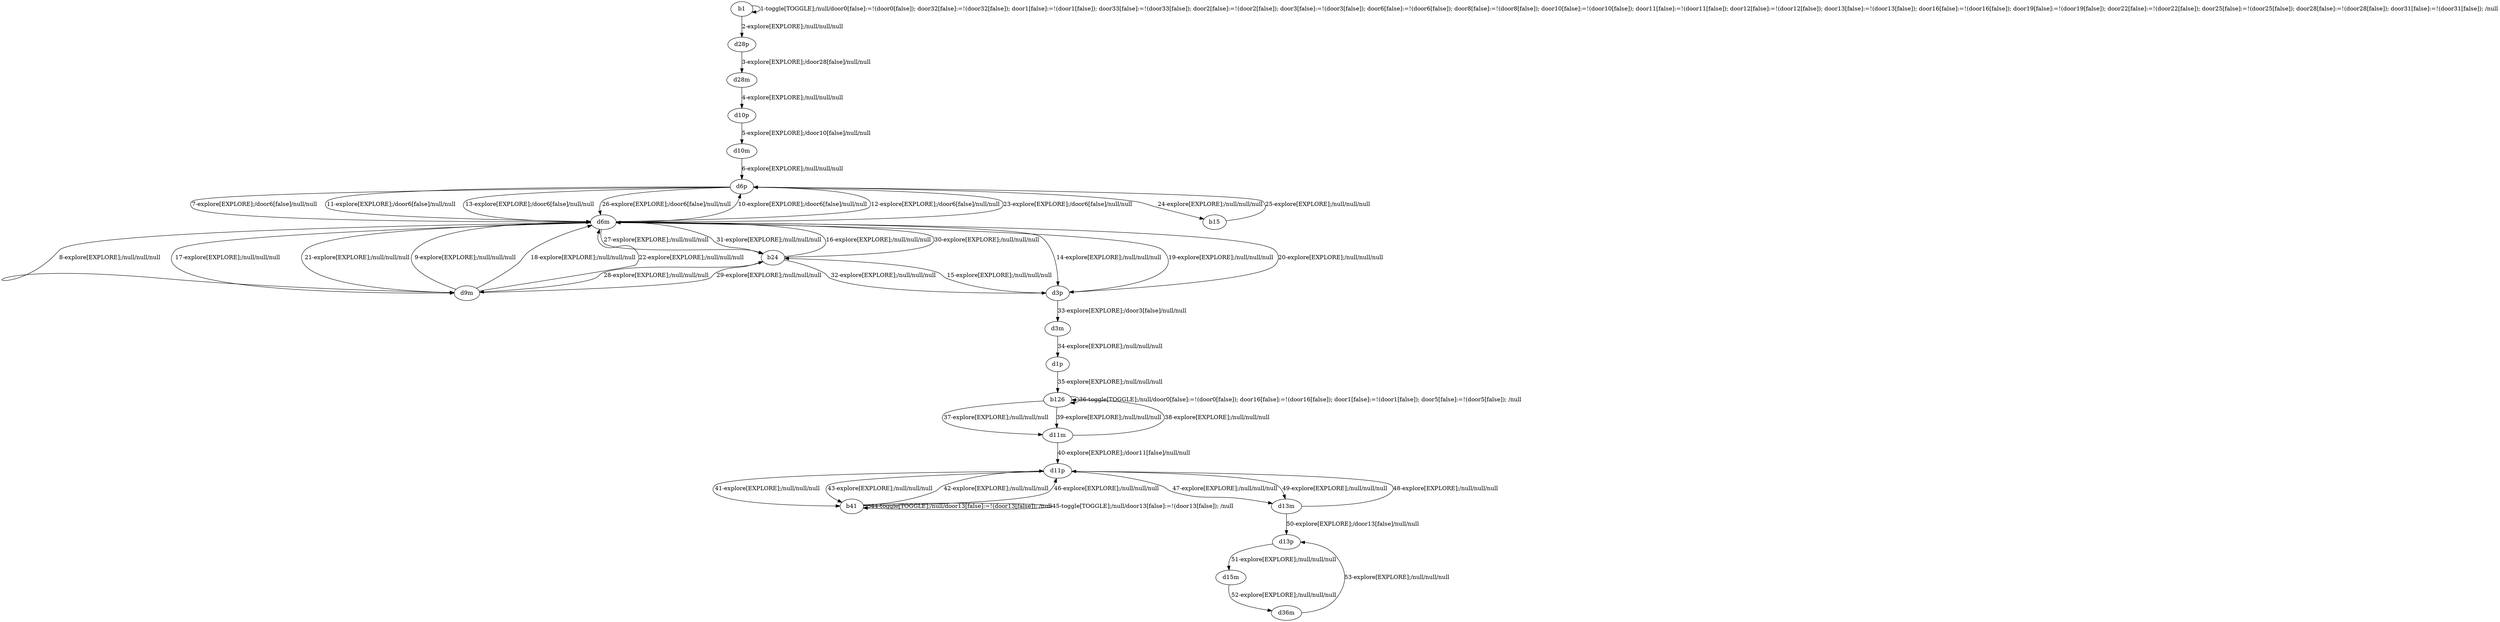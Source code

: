 # Total number of goals covered by this test: 1
# d36m --> d13p

digraph g {
"b1" -> "b1" [label = "1-toggle[TOGGLE];/null/door0[false]:=!(door0[false]); door32[false]:=!(door32[false]); door1[false]:=!(door1[false]); door33[false]:=!(door33[false]); door2[false]:=!(door2[false]); door3[false]:=!(door3[false]); door6[false]:=!(door6[false]); door8[false]:=!(door8[false]); door10[false]:=!(door10[false]); door11[false]:=!(door11[false]); door12[false]:=!(door12[false]); door13[false]:=!(door13[false]); door16[false]:=!(door16[false]); door19[false]:=!(door19[false]); door22[false]:=!(door22[false]); door25[false]:=!(door25[false]); door28[false]:=!(door28[false]); door31[false]:=!(door31[false]); /null"];
"b1" -> "d28p" [label = "2-explore[EXPLORE];/null/null/null"];
"d28p" -> "d28m" [label = "3-explore[EXPLORE];/door28[false]/null/null"];
"d28m" -> "d10p" [label = "4-explore[EXPLORE];/null/null/null"];
"d10p" -> "d10m" [label = "5-explore[EXPLORE];/door10[false]/null/null"];
"d10m" -> "d6p" [label = "6-explore[EXPLORE];/null/null/null"];
"d6p" -> "d6m" [label = "7-explore[EXPLORE];/door6[false]/null/null"];
"d6m" -> "d9m" [label = "8-explore[EXPLORE];/null/null/null"];
"d9m" -> "d6m" [label = "9-explore[EXPLORE];/null/null/null"];
"d6m" -> "d6p" [label = "10-explore[EXPLORE];/door6[false]/null/null"];
"d6p" -> "d6m" [label = "11-explore[EXPLORE];/door6[false]/null/null"];
"d6m" -> "d6p" [label = "12-explore[EXPLORE];/door6[false]/null/null"];
"d6p" -> "d6m" [label = "13-explore[EXPLORE];/door6[false]/null/null"];
"d6m" -> "d3p" [label = "14-explore[EXPLORE];/null/null/null"];
"d3p" -> "b24" [label = "15-explore[EXPLORE];/null/null/null"];
"b24" -> "d6m" [label = "16-explore[EXPLORE];/null/null/null"];
"d6m" -> "d9m" [label = "17-explore[EXPLORE];/null/null/null"];
"d9m" -> "d6m" [label = "18-explore[EXPLORE];/null/null/null"];
"d6m" -> "d3p" [label = "19-explore[EXPLORE];/null/null/null"];
"d3p" -> "d6m" [label = "20-explore[EXPLORE];/null/null/null"];
"d6m" -> "d9m" [label = "21-explore[EXPLORE];/null/null/null"];
"d9m" -> "d6m" [label = "22-explore[EXPLORE];/null/null/null"];
"d6m" -> "d6p" [label = "23-explore[EXPLORE];/door6[false]/null/null"];
"d6p" -> "b15" [label = "24-explore[EXPLORE];/null/null/null"];
"b15" -> "d6p" [label = "25-explore[EXPLORE];/null/null/null"];
"d6p" -> "d6m" [label = "26-explore[EXPLORE];/door6[false]/null/null"];
"d6m" -> "b24" [label = "27-explore[EXPLORE];/null/null/null"];
"b24" -> "d9m" [label = "28-explore[EXPLORE];/null/null/null"];
"d9m" -> "b24" [label = "29-explore[EXPLORE];/null/null/null"];
"b24" -> "d6m" [label = "30-explore[EXPLORE];/null/null/null"];
"d6m" -> "b24" [label = "31-explore[EXPLORE];/null/null/null"];
"b24" -> "d3p" [label = "32-explore[EXPLORE];/null/null/null"];
"d3p" -> "d3m" [label = "33-explore[EXPLORE];/door3[false]/null/null"];
"d3m" -> "d1p" [label = "34-explore[EXPLORE];/null/null/null"];
"d1p" -> "b126" [label = "35-explore[EXPLORE];/null/null/null"];
"b126" -> "b126" [label = "36-toggle[TOGGLE];/null/door0[false]:=!(door0[false]); door16[false]:=!(door16[false]); door1[false]:=!(door1[false]); door5[false]:=!(door5[false]); /null"];
"b126" -> "d11m" [label = "37-explore[EXPLORE];/null/null/null"];
"d11m" -> "b126" [label = "38-explore[EXPLORE];/null/null/null"];
"b126" -> "d11m" [label = "39-explore[EXPLORE];/null/null/null"];
"d11m" -> "d11p" [label = "40-explore[EXPLORE];/door11[false]/null/null"];
"d11p" -> "b41" [label = "41-explore[EXPLORE];/null/null/null"];
"b41" -> "d11p" [label = "42-explore[EXPLORE];/null/null/null"];
"d11p" -> "b41" [label = "43-explore[EXPLORE];/null/null/null"];
"b41" -> "b41" [label = "44-toggle[TOGGLE];/null/door13[false]:=!(door13[false]); /null"];
"b41" -> "b41" [label = "45-toggle[TOGGLE];/null/door13[false]:=!(door13[false]); /null"];
"b41" -> "d11p" [label = "46-explore[EXPLORE];/null/null/null"];
"d11p" -> "d13m" [label = "47-explore[EXPLORE];/null/null/null"];
"d13m" -> "d11p" [label = "48-explore[EXPLORE];/null/null/null"];
"d11p" -> "d13m" [label = "49-explore[EXPLORE];/null/null/null"];
"d13m" -> "d13p" [label = "50-explore[EXPLORE];/door13[false]/null/null"];
"d13p" -> "d15m" [label = "51-explore[EXPLORE];/null/null/null"];
"d15m" -> "d36m" [label = "52-explore[EXPLORE];/null/null/null"];
"d36m" -> "d13p" [label = "53-explore[EXPLORE];/null/null/null"];
}
